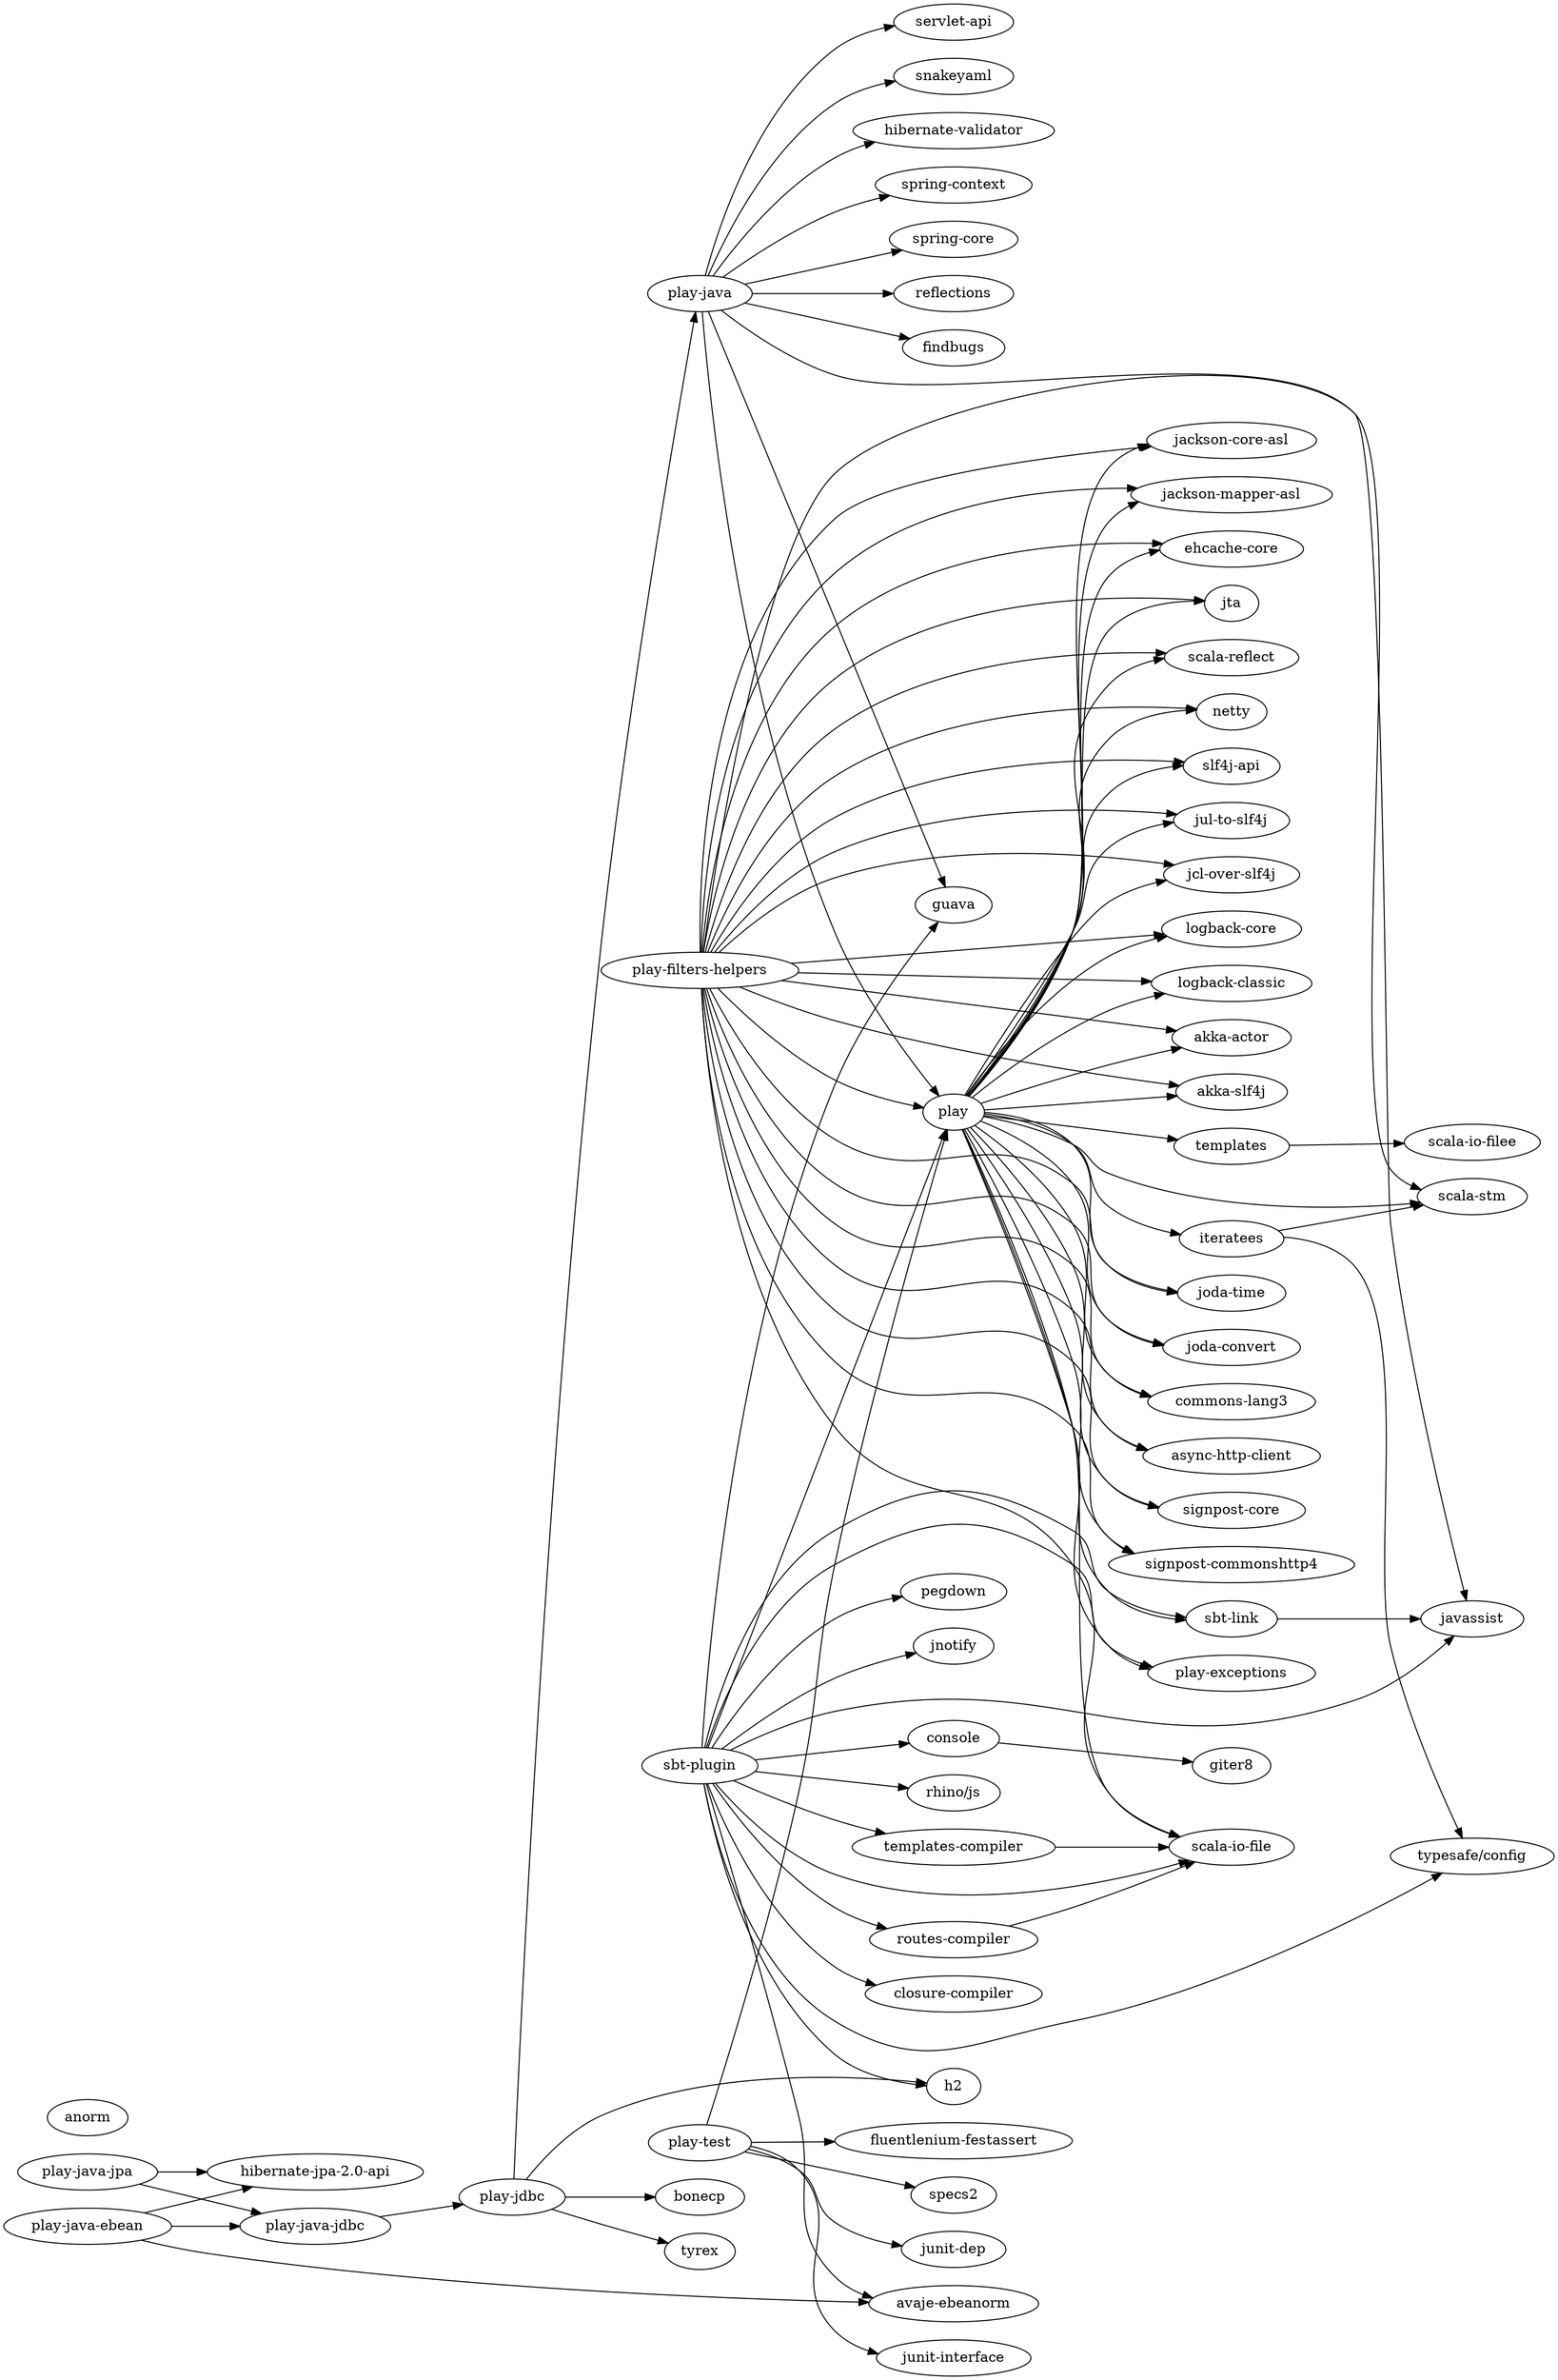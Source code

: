 digraph {
  rankdir=LR;
  "templates" -> "scala-io-filee";
  "anorm";

  "sbt-link" -> "javassist";

  "routes-compiler" -> "scala-io-file";

  "templates-compiler" -> "scala-io-file";

  "iteratees" -> "scala-stm";
  "iteratees" -> "typesafe/config";

  "play" -> "templates";
  "play" -> "sbt-link";
  "play" -> "play-exceptions";
  "play" -> "iteratees";

  "play" -> "netty";
  "play" -> "slf4j-api";
  "play" -> "jul-to-slf4j";
  "play" -> "jcl-over-slf4j";
  "play" -> "logback-core";
  "play" -> "logback-classic";
  "play" -> "scala-io-file";
  "play" -> "akka-actor";
  "play" -> "akka-slf4j";
  "play" -> "scala-stm";
  "play" -> "joda-time";
  "play" -> "joda-convert";
  "play" -> "commons-lang3";
  "play" -> "async-http-client";
  "play" -> "signpost-core";
  "play" -> "signpost-commonshttp4";
  "play" -> "jackson-core-asl";
  "play" -> "jackson-mapper-asl";
  "play" -> "ehcache-core";
  "play" -> "jta";
  "play" -> "scala-reflect";

  "play-java" -> "play";

  "play-java" -> "snakeyaml";
  "play-java" -> "hibernate-validator";
  "play-java" -> "spring-context";
  "play-java" -> "spring-core";
  "play-java" -> "javassist";
  "play-java" -> "reflections";
  "play-java" -> "guava";
  "play-java" -> "findbugs";
  "play-java" -> "servlet-api";

  "play-jdbc" -> "play-java";
  "play-jdbc" -> "bonecp";
  "play-jdbc" -> "h2";
  "play-jdbc" -> "tyrex";

  "play-java-jdbc" -> "play-jdbc";

  "play-java-jpa" -> "play-java-jdbc";
  "play-java-jpa" -> "hibernate-jpa-2.0-api";

  "play-java-ebean" -> "play-java-jdbc";
  "play-java-ebean" -> "hibernate-jpa-2.0-api";
  "play-java-ebean" -> "avaje-ebeanorm";

  "play-test" -> "play";
  "play-test" -> "specs2";
  "play-test" -> "junit-dep";
  "play-test" -> "junit-interface";
  "play-test" -> "fluentlenium-festassert";

  "sbt-plugin" -> "play";
  "sbt-plugin" -> "sbt-link";
  "sbt-plugin" -> "play-exceptions";
  "sbt-plugin" -> "routes-compiler";
  "sbt-plugin" -> "templates-compiler";
  "sbt-plugin" -> "console";
  "sbt-plugin" -> "typesafe/config";
  "sbt-plugin" -> "rhino/js";
  "sbt-plugin" -> "closure-compiler";
  "sbt-plugin" -> "guava";
  "sbt-plugin" -> "scala-io-file";
  "sbt-plugin" -> "avaje-ebeanorm";
  "sbt-plugin" -> "h2";
  "sbt-plugin" -> "javassist";
  "sbt-plugin" -> "pegdown";
  "sbt-plugin" -> "jnotify";

  "console" -> "giter8";

  "play-filters-helpers" -> "play";
  "play-filters-helpers" -> "netty";
  "play-filters-helpers" -> "slf4j-api";
  "play-filters-helpers" -> "jul-to-slf4j";
  "play-filters-helpers" -> "jcl-over-slf4j";
  "play-filters-helpers" -> "logback-core";
  "play-filters-helpers" -> "logback-classic";
  "play-filters-helpers" -> "scala-io-file";
  "play-filters-helpers" -> "akka-actor";
  "play-filters-helpers" -> "akka-slf4j";
  "play-filters-helpers" -> "scala-stm";
  "play-filters-helpers" -> "joda-time";
  "play-filters-helpers" -> "joda-convert";
  "play-filters-helpers" -> "commons-lang3";
  "play-filters-helpers" -> "async-http-client";
  "play-filters-helpers" -> "signpost-core";
  "play-filters-helpers" -> "signpost-commonshttp4";
  "play-filters-helpers" -> "jackson-core-asl";
  "play-filters-helpers" -> "jackson-mapper-asl";
  "play-filters-helpers" -> "ehcache-core";
  "play-filters-helpers" -> "jta";
  "play-filters-helpers" -> "scala-reflect";

}
